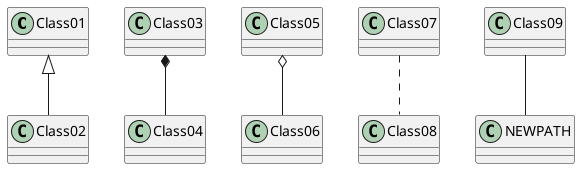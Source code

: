 @startuml test
Class01 <|-- Class02
Class03 *-- Class04
Class05 o-- Class06
Class07 .. Class08
Class09 -- NEWPATH
@enduml
